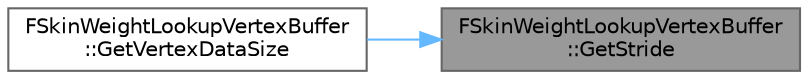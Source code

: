 digraph "FSkinWeightLookupVertexBuffer::GetStride"
{
 // INTERACTIVE_SVG=YES
 // LATEX_PDF_SIZE
  bgcolor="transparent";
  edge [fontname=Helvetica,fontsize=10,labelfontname=Helvetica,labelfontsize=10];
  node [fontname=Helvetica,fontsize=10,shape=box,height=0.2,width=0.4];
  rankdir="RL";
  Node1 [id="Node000001",label="FSkinWeightLookupVertexBuffer\l::GetStride",height=0.2,width=0.4,color="gray40", fillcolor="grey60", style="filled", fontcolor="black",tooltip=" "];
  Node1 -> Node2 [id="edge1_Node000001_Node000002",dir="back",color="steelblue1",style="solid",tooltip=" "];
  Node2 [id="Node000002",label="FSkinWeightLookupVertexBuffer\l::GetVertexDataSize",height=0.2,width=0.4,color="grey40", fillcolor="white", style="filled",URL="$dd/d4c/classFSkinWeightLookupVertexBuffer.html#a69e8417adcf1816f5ba9c481883c9599",tooltip=" "];
}
